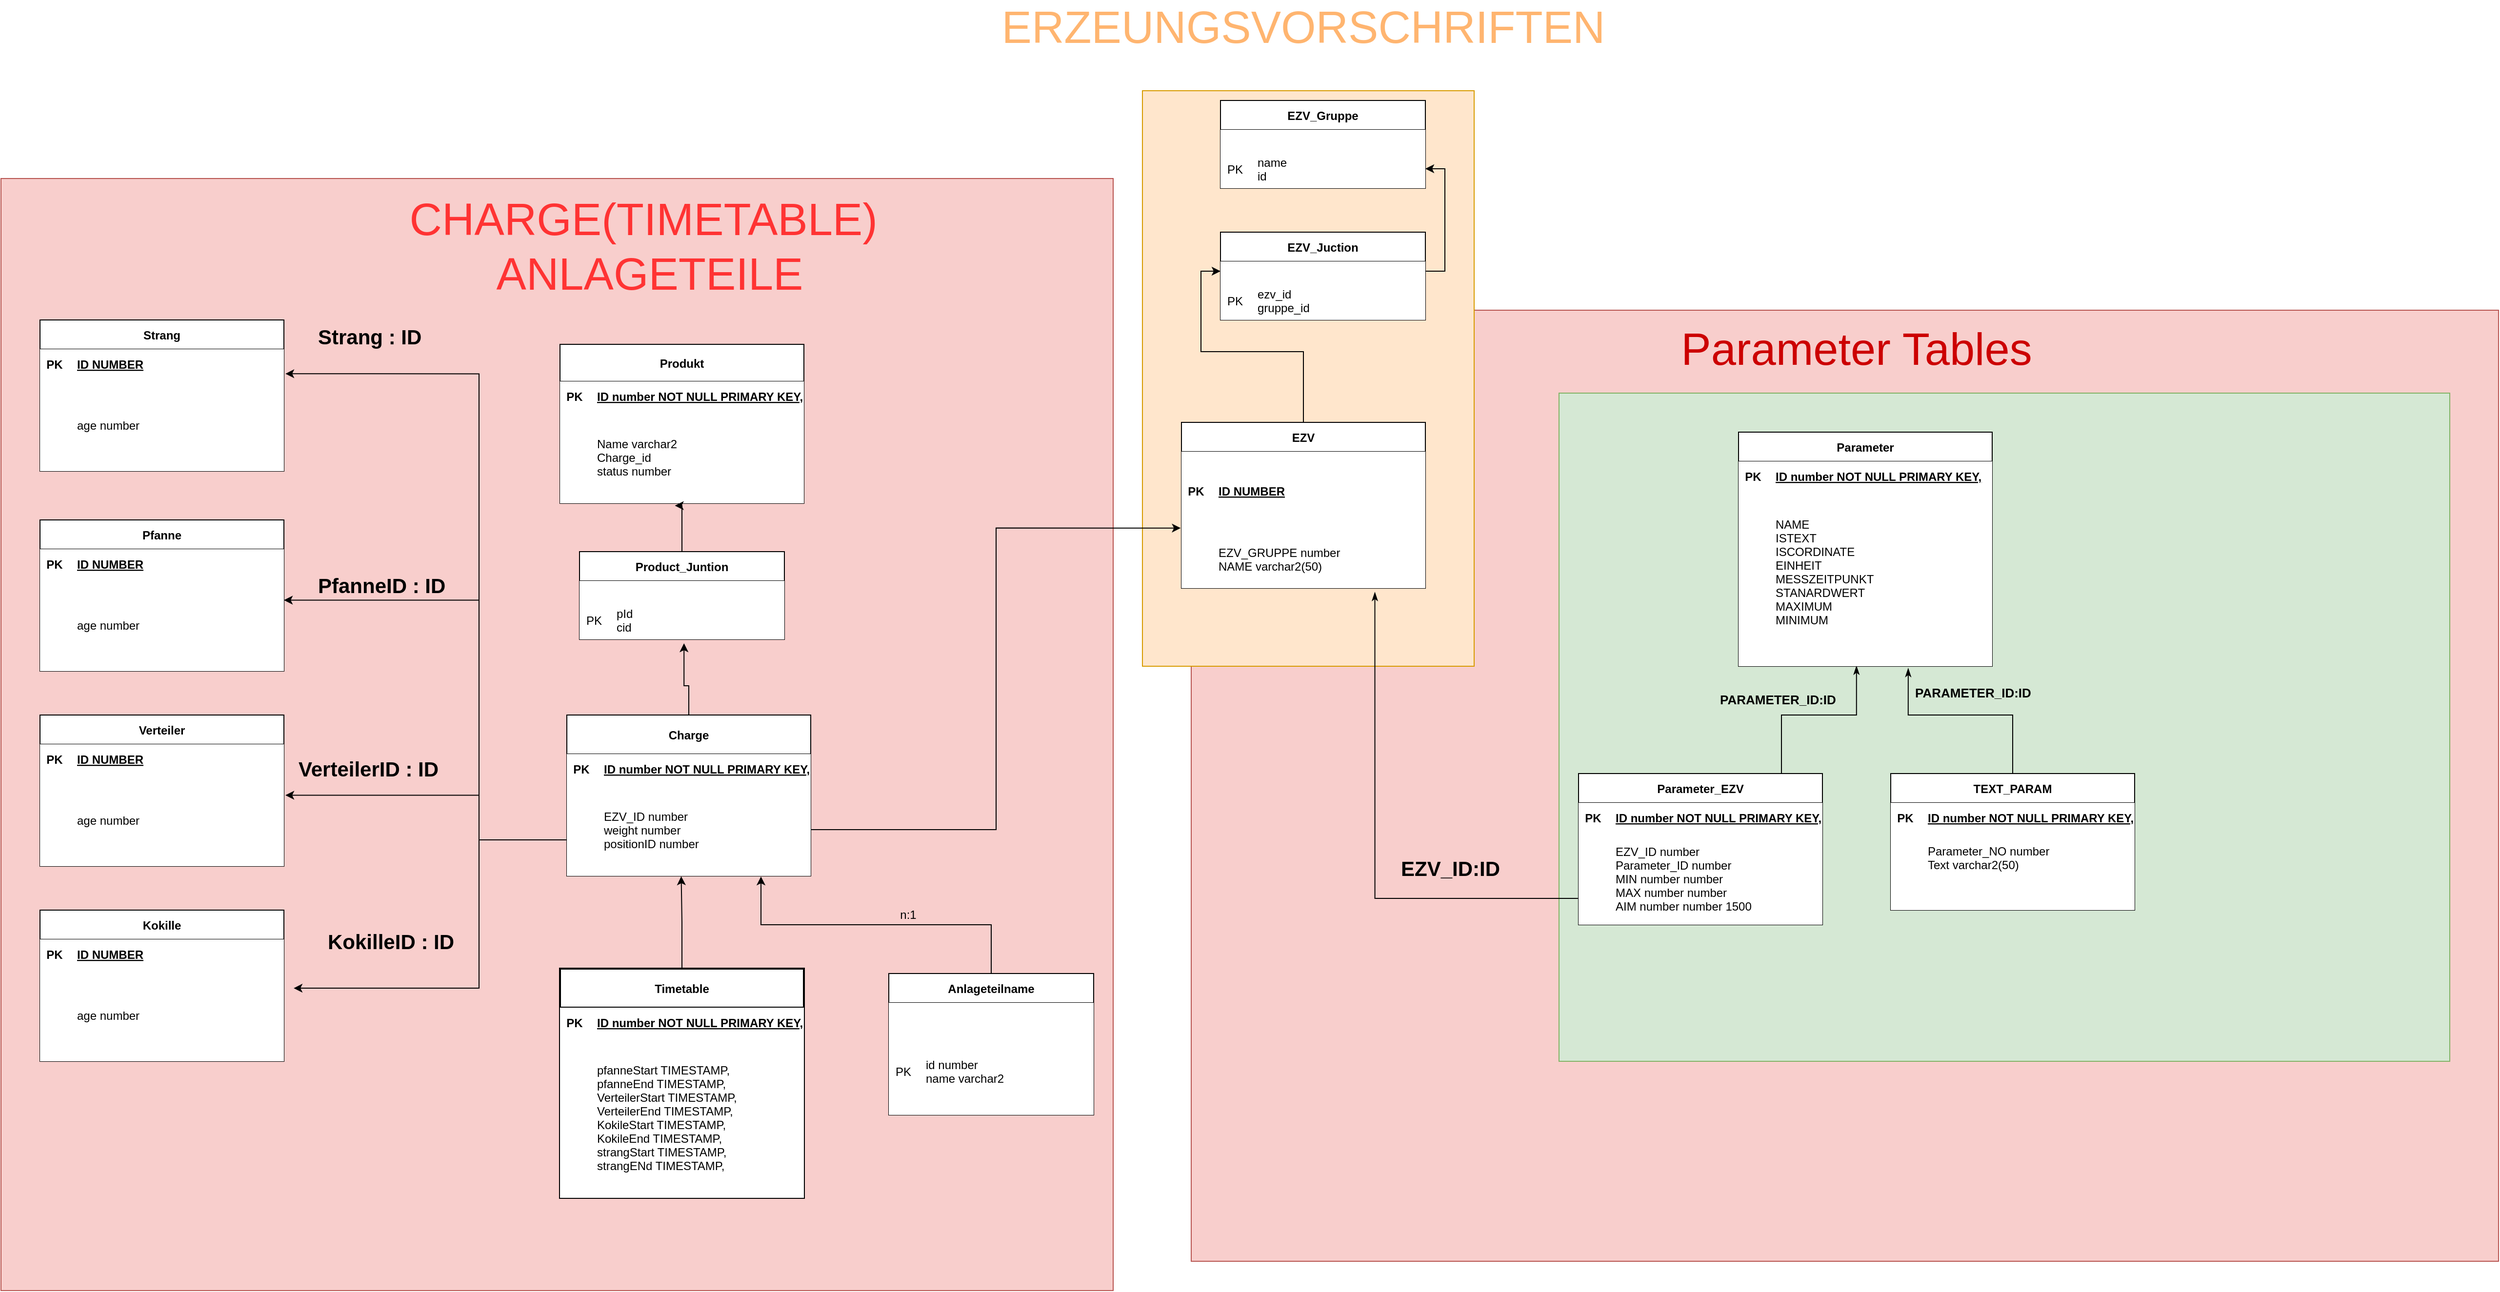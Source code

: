 <mxfile version="13.2.4" type="device"><diagram id="6zJ_AYQ3I7p9YDJe8uGd" name="Page-1"><mxGraphModel dx="4214" dy="2649" grid="1" gridSize="10" guides="1" tooltips="1" connect="1" arrows="1" fold="1" page="1" pageScale="1" pageWidth="827" pageHeight="1169" math="0" shadow="0"><root><mxCell id="0"/><mxCell id="1" parent="0"/><mxCell id="nymQCs6yoshasXCY6Ja--181" value="" style="rounded=0;whiteSpace=wrap;html=1;fillColor=#f8cecc;strokeColor=#b85450;" parent="1" vertex="1"><mxGeometry x="-1400" y="-200" width="1140" height="1140" as="geometry"/></mxCell><mxCell id="Yt_AFCfQSSV00qjEu8N--1" value="" style="rounded=0;whiteSpace=wrap;html=1;fillColor=#f8cecc;strokeColor=#b85450;" parent="1" vertex="1"><mxGeometry x="-180" y="-65" width="1340" height="975" as="geometry"/></mxCell><mxCell id="nymQCs6yoshasXCY6Ja--180" value="" style="rounded=0;whiteSpace=wrap;html=1;fillColor=#ffe6cc;strokeColor=#d79b00;" parent="1" vertex="1"><mxGeometry x="-230" y="-290" width="340" height="590" as="geometry"/></mxCell><mxCell id="nymQCs6yoshasXCY6Ja--179" value="" style="rounded=0;whiteSpace=wrap;html=1;fillColor=#d5e8d4;strokeColor=#82b366;" parent="1" vertex="1"><mxGeometry x="197" y="20" width="913" height="685" as="geometry"/></mxCell><mxCell id="nymQCs6yoshasXCY6Ja--119" value="&lt;b&gt;&lt;font style=&quot;font-size: 21px&quot;&gt;PfanneID : ID&lt;/font&gt;&lt;/b&gt;" style="text;html=1;strokeColor=none;fillColor=none;spacing=5;spacingTop=-20;whiteSpace=wrap;overflow=hidden;rounded=0;" parent="1" vertex="1"><mxGeometry x="-1080" y="215" width="190" height="10" as="geometry"/></mxCell><mxCell id="nymQCs6yoshasXCY6Ja--120" value="&lt;b&gt;&lt;font style=&quot;font-size: 21px&quot;&gt;VerteilerID : ID&lt;/font&gt;&lt;/b&gt;" style="text;html=1;strokeColor=none;fillColor=none;spacing=5;spacingTop=-20;whiteSpace=wrap;overflow=hidden;rounded=0;" parent="1" vertex="1"><mxGeometry x="-1100" y="403" width="190" height="30" as="geometry"/></mxCell><mxCell id="nymQCs6yoshasXCY6Ja--121" value="&lt;b&gt;&lt;font style=&quot;font-size: 21px&quot;&gt;KokilleID : ID&lt;/font&gt;&lt;/b&gt;" style="text;html=1;strokeColor=none;fillColor=none;spacing=5;spacingTop=-20;whiteSpace=wrap;overflow=hidden;rounded=0;" parent="1" vertex="1"><mxGeometry x="-1070" y="580" width="190" height="20" as="geometry"/></mxCell><mxCell id="nymQCs6yoshasXCY6Ja--171" value="&lt;b&gt;&lt;font style=&quot;font-size: 21px&quot;&gt;EZV_ID:ID&lt;/font&gt;&lt;/b&gt;" style="text;html=1;strokeColor=none;fillColor=none;spacing=5;spacingTop=-20;whiteSpace=wrap;overflow=hidden;rounded=0;" parent="1" vertex="1"><mxGeometry x="30" y="505" width="120" height="25" as="geometry"/></mxCell><mxCell id="nymQCs6yoshasXCY6Ja--172" value="&lt;b&gt;&lt;font style=&quot;font-size: 13px&quot;&gt;PARAMETER_ID:ID&lt;/font&gt;&lt;/b&gt;" style="text;html=1;strokeColor=none;fillColor=none;spacing=5;spacingTop=-20;whiteSpace=wrap;overflow=hidden;rounded=0;" parent="1" vertex="1"><mxGeometry x="357" y="336.5" width="190" height="20" as="geometry"/></mxCell><mxCell id="nymQCs6yoshasXCY6Ja--173" value="&lt;b&gt;&lt;font style=&quot;font-size: 13px&quot;&gt;PARAMETER_ID:ID&lt;/font&gt;&lt;/b&gt;" style="text;html=1;strokeColor=none;fillColor=none;spacing=5;spacingTop=-20;whiteSpace=wrap;overflow=hidden;rounded=0;" parent="1" vertex="1"><mxGeometry x="557" y="330" width="190" height="33" as="geometry"/></mxCell><mxCell id="nymQCs6yoshasXCY6Ja--175" style="edgeStyle=orthogonalEdgeStyle;rounded=0;orthogonalLoop=1;jettySize=auto;html=1;exitX=0.75;exitY=0;exitDx=0;exitDy=0;entryX=0.465;entryY=0.998;entryDx=0;entryDy=0;entryPerimeter=0;endArrow=classicThin;endFill=1;" parent="1" source="nymQCs6yoshasXCY6Ja--139" target="nymQCs6yoshasXCY6Ja--151" edge="1"><mxGeometry relative="1" as="geometry"><Array as="points"><mxPoint x="425" y="350"/><mxPoint x="502" y="350"/></Array></mxGeometry></mxCell><mxCell id="nymQCs6yoshasXCY6Ja--174" style="edgeStyle=orthogonalEdgeStyle;rounded=0;orthogonalLoop=1;jettySize=auto;html=1;exitX=0.5;exitY=0;exitDx=0;exitDy=0;entryX=0.669;entryY=1.011;entryDx=0;entryDy=0;entryPerimeter=0;endArrow=classicThin;endFill=1;" parent="1" source="nymQCs6yoshasXCY6Ja--163" target="nymQCs6yoshasXCY6Ja--151" edge="1"><mxGeometry relative="1" as="geometry"><Array as="points"><mxPoint x="662" y="350"/><mxPoint x="555" y="350"/></Array></mxGeometry></mxCell><mxCell id="nymQCs6yoshasXCY6Ja--177" style="edgeStyle=orthogonalEdgeStyle;rounded=0;orthogonalLoop=1;jettySize=auto;html=1;exitX=0;exitY=0.5;exitDx=0;exitDy=0;entryX=0.793;entryY=1.068;entryDx=0;entryDy=0;entryPerimeter=0;endArrow=classicThin;endFill=1;" parent="1" source="nymQCs6yoshasXCY6Ja--143" target="nymQCs6yoshasXCY6Ja--90" edge="1"><mxGeometry relative="1" as="geometry"><Array as="points"><mxPoint x="8" y="538"/></Array></mxGeometry></mxCell><mxCell id="XoknzI6NKt8WNliZ5Dq5-17" style="edgeStyle=orthogonalEdgeStyle;rounded=0;orthogonalLoop=1;jettySize=auto;html=1;exitX=0.5;exitY=0;exitDx=0;exitDy=0;entryX=0;entryY=0.5;entryDx=0;entryDy=0;" parent="1" source="nymQCs6yoshasXCY6Ja--86" target="XoknzI6NKt8WNliZ5Dq5-2" edge="1"><mxGeometry relative="1" as="geometry"/></mxCell><mxCell id="nymQCs6yoshasXCY6Ja--86" value="EZV" style="shape=table;startSize=30;container=1;collapsible=1;childLayout=tableLayout;fixedRows=1;rowLines=0;fontStyle=1;align=center;resizeLast=1;" parent="1" vertex="1"><mxGeometry x="-190" y="50" width="250" height="170" as="geometry"><mxRectangle x="120" y="110" width="130" height="30" as="alternateBounds"/></mxGeometry></mxCell><mxCell id="nymQCs6yoshasXCY6Ja--87" value="" style="shape=partialRectangle;collapsible=0;dropTarget=0;pointerEvents=0;fillColor=none;points=[[0,0.5],[1,0.5]];portConstraint=eastwest;top=0;left=0;right=0;bottom=1;" parent="nymQCs6yoshasXCY6Ja--86" vertex="1"><mxGeometry y="30" width="250" height="80" as="geometry"/></mxCell><mxCell id="nymQCs6yoshasXCY6Ja--88" value="PK" style="shape=partialRectangle;overflow=hidden;connectable=0;top=0;left=0;bottom=0;right=0;fontStyle=1;" parent="nymQCs6yoshasXCY6Ja--87" vertex="1"><mxGeometry width="30" height="80" as="geometry"/></mxCell><mxCell id="nymQCs6yoshasXCY6Ja--89" value="ID NUMBER" style="shape=partialRectangle;overflow=hidden;connectable=0;top=0;left=0;bottom=0;right=0;align=left;spacingLeft=6;fontStyle=5;" parent="nymQCs6yoshasXCY6Ja--87" vertex="1"><mxGeometry x="30" width="220" height="80" as="geometry"/></mxCell><mxCell id="nymQCs6yoshasXCY6Ja--90" value="" style="shape=partialRectangle;collapsible=0;dropTarget=0;pointerEvents=0;fillColor=none;points=[[0,0.5],[1,0.5]];portConstraint=eastwest;top=0;left=0;right=0;bottom=0;" parent="nymQCs6yoshasXCY6Ja--86" vertex="1"><mxGeometry y="110" width="250" height="60" as="geometry"/></mxCell><mxCell id="nymQCs6yoshasXCY6Ja--91" value="" style="shape=partialRectangle;overflow=hidden;connectable=0;top=0;left=0;bottom=0;right=0;" parent="nymQCs6yoshasXCY6Ja--90" vertex="1"><mxGeometry width="30" height="60" as="geometry"/></mxCell><mxCell id="nymQCs6yoshasXCY6Ja--92" value="EZV_GRUPPE number&#10;NAME varchar2(50)" style="shape=partialRectangle;overflow=hidden;connectable=0;top=0;left=0;bottom=0;right=0;align=left;spacingLeft=6;" parent="nymQCs6yoshasXCY6Ja--90" vertex="1"><mxGeometry x="30" width="220" height="60" as="geometry"/></mxCell><mxCell id="nymQCs6yoshasXCY6Ja--182" value="&lt;font style=&quot;font-size: 46px&quot;&gt;&lt;font color=&quot;#ff3333&quot; style=&quot;font-size: 46px&quot;&gt;CHARGE(TIMETABLE)&amp;nbsp;&lt;br&gt;ANLAGETEILE&lt;/font&gt;&lt;br&gt;&lt;/font&gt;" style="text;html=1;strokeColor=none;fillColor=none;align=center;verticalAlign=middle;whiteSpace=wrap;rounded=0;" parent="1" vertex="1"><mxGeometry x="-940" y="-140" width="410" height="20" as="geometry"/></mxCell><mxCell id="nymQCs6yoshasXCY6Ja--184" value="&lt;font style=&quot;font-size: 46px&quot;&gt;&lt;font color=&quot;#ffb570&quot;&gt;ERZEUNGSVORSCHRIFTEN&lt;/font&gt;&lt;br&gt;&lt;/font&gt;" style="text;html=1;strokeColor=none;fillColor=none;align=center;verticalAlign=middle;whiteSpace=wrap;rounded=0;" parent="1" vertex="1"><mxGeometry x="-270" y="-360" width="410" height="10" as="geometry"/></mxCell><mxCell id="nymQCs6yoshasXCY6Ja--190" value="&lt;font style=&quot;font-size: 46px&quot;&gt;&lt;font&gt;Parameter Tables&lt;/font&gt;&lt;br&gt;&lt;/font&gt;" style="text;html=1;strokeColor=none;fillColor=none;align=center;verticalAlign=middle;whiteSpace=wrap;rounded=0;fontColor=#CC0000;" parent="1" vertex="1"><mxGeometry x="297" y="-30" width="410" height="10" as="geometry"/></mxCell><mxCell id="nymQCs6yoshasXCY6Ja--251" value="&lt;b&gt;&lt;font style=&quot;font-size: 21px&quot;&gt;Strang : ID&lt;/font&gt;&lt;/b&gt;" style="text;html=1;strokeColor=none;fillColor=none;spacing=5;spacingTop=-20;whiteSpace=wrap;overflow=hidden;rounded=0;" parent="1" vertex="1"><mxGeometry x="-1080" y="-40" width="190" height="20" as="geometry"/></mxCell><mxCell id="Gzt3GfH78frZaqFLkOcU-1" style="edgeStyle=orthogonalEdgeStyle;rounded=0;orthogonalLoop=1;jettySize=auto;html=1;exitX=0;exitY=0.5;exitDx=0;exitDy=0;entryX=1.04;entryY=0.211;entryDx=0;entryDy=0;entryPerimeter=0;" parent="1" source="nymQCs6yoshasXCY6Ja--55" target="nymQCs6yoshasXCY6Ja--97" edge="1"><mxGeometry relative="1" as="geometry"><Array as="points"><mxPoint x="-910" y="478"/><mxPoint x="-910" y="630"/></Array></mxGeometry></mxCell><mxCell id="Gzt3GfH78frZaqFLkOcU-2" style="edgeStyle=orthogonalEdgeStyle;rounded=0;orthogonalLoop=1;jettySize=auto;html=1;exitX=0;exitY=0.5;exitDx=0;exitDy=0;entryX=1.006;entryY=0.234;entryDx=0;entryDy=0;entryPerimeter=0;" parent="1" source="nymQCs6yoshasXCY6Ja--55" target="nymQCs6yoshasXCY6Ja--104" edge="1"><mxGeometry relative="1" as="geometry"><Array as="points"><mxPoint x="-910" y="478"/><mxPoint x="-910" y="432"/></Array></mxGeometry></mxCell><mxCell id="Gzt3GfH78frZaqFLkOcU-3" style="edgeStyle=orthogonalEdgeStyle;rounded=0;orthogonalLoop=1;jettySize=auto;html=1;exitX=0;exitY=0.5;exitDx=0;exitDy=0;entryX=1;entryY=0.234;entryDx=0;entryDy=0;entryPerimeter=0;" parent="1" source="nymQCs6yoshasXCY6Ja--55" target="nymQCs6yoshasXCY6Ja--111" edge="1"><mxGeometry relative="1" as="geometry"><Array as="points"><mxPoint x="-910" y="478"/><mxPoint x="-910" y="232"/></Array></mxGeometry></mxCell><mxCell id="Gzt3GfH78frZaqFLkOcU-4" style="edgeStyle=orthogonalEdgeStyle;rounded=0;orthogonalLoop=1;jettySize=auto;html=1;exitX=0;exitY=0.5;exitDx=0;exitDy=0;entryX=1.006;entryY=-0.051;entryDx=0;entryDy=0;entryPerimeter=0;" parent="1" source="nymQCs6yoshasXCY6Ja--55" target="nymQCs6yoshasXCY6Ja--205" edge="1"><mxGeometry relative="1" as="geometry"><Array as="points"><mxPoint x="-910" y="478"/><mxPoint x="-910"/></Array></mxGeometry></mxCell><mxCell id="nymQCs6yoshasXCY6Ja--201" value="Strang" style="shape=table;startSize=30;container=1;collapsible=1;childLayout=tableLayout;fixedRows=1;rowLines=0;fontStyle=1;align=center;resizeLast=1;" parent="1" vertex="1"><mxGeometry x="-1360" y="-55" width="250" height="155" as="geometry"><mxRectangle x="120" y="110" width="130" height="30" as="alternateBounds"/></mxGeometry></mxCell><mxCell id="nymQCs6yoshasXCY6Ja--202" value="" style="shape=partialRectangle;collapsible=0;dropTarget=0;pointerEvents=0;fillColor=none;points=[[0,0.5],[1,0.5]];portConstraint=eastwest;top=0;left=0;right=0;bottom=1;" parent="nymQCs6yoshasXCY6Ja--201" vertex="1"><mxGeometry y="30" width="250" height="30" as="geometry"/></mxCell><mxCell id="nymQCs6yoshasXCY6Ja--203" value="PK" style="shape=partialRectangle;overflow=hidden;connectable=0;top=0;left=0;bottom=0;right=0;fontStyle=1;" parent="nymQCs6yoshasXCY6Ja--202" vertex="1"><mxGeometry width="30" height="30" as="geometry"/></mxCell><mxCell id="nymQCs6yoshasXCY6Ja--204" value="ID NUMBER" style="shape=partialRectangle;overflow=hidden;connectable=0;top=0;left=0;bottom=0;right=0;align=left;spacingLeft=6;fontStyle=5;" parent="nymQCs6yoshasXCY6Ja--202" vertex="1"><mxGeometry x="30" width="220" height="30" as="geometry"/></mxCell><mxCell id="nymQCs6yoshasXCY6Ja--205" value="" style="shape=partialRectangle;collapsible=0;dropTarget=0;pointerEvents=0;fillColor=none;points=[[0,0.5],[1,0.5]];portConstraint=eastwest;top=0;left=0;right=0;bottom=0;" parent="nymQCs6yoshasXCY6Ja--201" vertex="1"><mxGeometry y="60" width="250" height="95" as="geometry"/></mxCell><mxCell id="nymQCs6yoshasXCY6Ja--206" value="" style="shape=partialRectangle;overflow=hidden;connectable=0;top=0;left=0;bottom=0;right=0;" parent="nymQCs6yoshasXCY6Ja--205" vertex="1"><mxGeometry width="30" height="95" as="geometry"/></mxCell><mxCell id="nymQCs6yoshasXCY6Ja--207" value="age number" style="shape=partialRectangle;overflow=hidden;connectable=0;top=0;left=0;bottom=0;right=0;align=left;spacingLeft=6;" parent="nymQCs6yoshasXCY6Ja--205" vertex="1"><mxGeometry x="30" width="220" height="95" as="geometry"/></mxCell><mxCell id="nymQCs6yoshasXCY6Ja--107" value="Pfanne" style="shape=table;startSize=30;container=1;collapsible=1;childLayout=tableLayout;fixedRows=1;rowLines=0;fontStyle=1;align=center;resizeLast=1;" parent="1" vertex="1"><mxGeometry x="-1360" y="150" width="250" height="155" as="geometry"><mxRectangle x="120" y="110" width="130" height="30" as="alternateBounds"/></mxGeometry></mxCell><mxCell id="nymQCs6yoshasXCY6Ja--108" value="" style="shape=partialRectangle;collapsible=0;dropTarget=0;pointerEvents=0;fillColor=none;points=[[0,0.5],[1,0.5]];portConstraint=eastwest;top=0;left=0;right=0;bottom=1;" parent="nymQCs6yoshasXCY6Ja--107" vertex="1"><mxGeometry y="30" width="250" height="30" as="geometry"/></mxCell><mxCell id="nymQCs6yoshasXCY6Ja--109" value="PK" style="shape=partialRectangle;overflow=hidden;connectable=0;top=0;left=0;bottom=0;right=0;fontStyle=1;" parent="nymQCs6yoshasXCY6Ja--108" vertex="1"><mxGeometry width="30" height="30" as="geometry"/></mxCell><mxCell id="nymQCs6yoshasXCY6Ja--110" value="ID NUMBER" style="shape=partialRectangle;overflow=hidden;connectable=0;top=0;left=0;bottom=0;right=0;align=left;spacingLeft=6;fontStyle=5;" parent="nymQCs6yoshasXCY6Ja--108" vertex="1"><mxGeometry x="30" width="220" height="30" as="geometry"/></mxCell><mxCell id="nymQCs6yoshasXCY6Ja--111" value="" style="shape=partialRectangle;collapsible=0;dropTarget=0;pointerEvents=0;fillColor=none;points=[[0,0.5],[1,0.5]];portConstraint=eastwest;top=0;left=0;right=0;bottom=0;" parent="nymQCs6yoshasXCY6Ja--107" vertex="1"><mxGeometry y="60" width="250" height="95" as="geometry"/></mxCell><mxCell id="nymQCs6yoshasXCY6Ja--112" value="" style="shape=partialRectangle;overflow=hidden;connectable=0;top=0;left=0;bottom=0;right=0;" parent="nymQCs6yoshasXCY6Ja--111" vertex="1"><mxGeometry width="30" height="95" as="geometry"/></mxCell><mxCell id="nymQCs6yoshasXCY6Ja--113" value="age number" style="shape=partialRectangle;overflow=hidden;connectable=0;top=0;left=0;bottom=0;right=0;align=left;spacingLeft=6;" parent="nymQCs6yoshasXCY6Ja--111" vertex="1"><mxGeometry x="30" width="220" height="95" as="geometry"/></mxCell><mxCell id="nymQCs6yoshasXCY6Ja--100" value="Verteiler" style="shape=table;startSize=30;container=1;collapsible=1;childLayout=tableLayout;fixedRows=1;rowLines=0;fontStyle=1;align=center;resizeLast=1;" parent="1" vertex="1"><mxGeometry x="-1360" y="350" width="250" height="155" as="geometry"><mxRectangle x="120" y="110" width="130" height="30" as="alternateBounds"/></mxGeometry></mxCell><mxCell id="nymQCs6yoshasXCY6Ja--101" value="" style="shape=partialRectangle;collapsible=0;dropTarget=0;pointerEvents=0;fillColor=none;points=[[0,0.5],[1,0.5]];portConstraint=eastwest;top=0;left=0;right=0;bottom=1;" parent="nymQCs6yoshasXCY6Ja--100" vertex="1"><mxGeometry y="30" width="250" height="30" as="geometry"/></mxCell><mxCell id="nymQCs6yoshasXCY6Ja--102" value="PK" style="shape=partialRectangle;overflow=hidden;connectable=0;top=0;left=0;bottom=0;right=0;fontStyle=1;" parent="nymQCs6yoshasXCY6Ja--101" vertex="1"><mxGeometry width="30" height="30" as="geometry"/></mxCell><mxCell id="nymQCs6yoshasXCY6Ja--103" value="ID NUMBER" style="shape=partialRectangle;overflow=hidden;connectable=0;top=0;left=0;bottom=0;right=0;align=left;spacingLeft=6;fontStyle=5;" parent="nymQCs6yoshasXCY6Ja--101" vertex="1"><mxGeometry x="30" width="220" height="30" as="geometry"/></mxCell><mxCell id="nymQCs6yoshasXCY6Ja--104" value="" style="shape=partialRectangle;collapsible=0;dropTarget=0;pointerEvents=0;fillColor=none;points=[[0,0.5],[1,0.5]];portConstraint=eastwest;top=0;left=0;right=0;bottom=0;" parent="nymQCs6yoshasXCY6Ja--100" vertex="1"><mxGeometry y="60" width="250" height="95" as="geometry"/></mxCell><mxCell id="nymQCs6yoshasXCY6Ja--105" value="" style="shape=partialRectangle;overflow=hidden;connectable=0;top=0;left=0;bottom=0;right=0;" parent="nymQCs6yoshasXCY6Ja--104" vertex="1"><mxGeometry width="30" height="95" as="geometry"/></mxCell><mxCell id="nymQCs6yoshasXCY6Ja--106" value="age number" style="shape=partialRectangle;overflow=hidden;connectable=0;top=0;left=0;bottom=0;right=0;align=left;spacingLeft=6;" parent="nymQCs6yoshasXCY6Ja--104" vertex="1"><mxGeometry x="30" width="220" height="95" as="geometry"/></mxCell><mxCell id="nymQCs6yoshasXCY6Ja--93" value="Kokille" style="shape=table;startSize=30;container=1;collapsible=1;childLayout=tableLayout;fixedRows=1;rowLines=0;fontStyle=1;align=center;resizeLast=1;" parent="1" vertex="1"><mxGeometry x="-1360" y="550" width="250" height="155" as="geometry"><mxRectangle x="120" y="110" width="130" height="30" as="alternateBounds"/></mxGeometry></mxCell><mxCell id="nymQCs6yoshasXCY6Ja--94" value="" style="shape=partialRectangle;collapsible=0;dropTarget=0;pointerEvents=0;fillColor=none;points=[[0,0.5],[1,0.5]];portConstraint=eastwest;top=0;left=0;right=0;bottom=1;" parent="nymQCs6yoshasXCY6Ja--93" vertex="1"><mxGeometry y="30" width="250" height="30" as="geometry"/></mxCell><mxCell id="nymQCs6yoshasXCY6Ja--95" value="PK" style="shape=partialRectangle;overflow=hidden;connectable=0;top=0;left=0;bottom=0;right=0;fontStyle=1;" parent="nymQCs6yoshasXCY6Ja--94" vertex="1"><mxGeometry width="30" height="30" as="geometry"/></mxCell><mxCell id="nymQCs6yoshasXCY6Ja--96" value="ID NUMBER" style="shape=partialRectangle;overflow=hidden;connectable=0;top=0;left=0;bottom=0;right=0;align=left;spacingLeft=6;fontStyle=5;" parent="nymQCs6yoshasXCY6Ja--94" vertex="1"><mxGeometry x="30" width="220" height="30" as="geometry"/></mxCell><mxCell id="nymQCs6yoshasXCY6Ja--97" value="" style="shape=partialRectangle;collapsible=0;dropTarget=0;pointerEvents=0;fillColor=none;points=[[0,0.5],[1,0.5]];portConstraint=eastwest;top=0;left=0;right=0;bottom=0;" parent="nymQCs6yoshasXCY6Ja--93" vertex="1"><mxGeometry y="60" width="250" height="95" as="geometry"/></mxCell><mxCell id="nymQCs6yoshasXCY6Ja--98" value="" style="shape=partialRectangle;overflow=hidden;connectable=0;top=0;left=0;bottom=0;right=0;" parent="nymQCs6yoshasXCY6Ja--97" vertex="1"><mxGeometry width="30" height="95" as="geometry"/></mxCell><mxCell id="nymQCs6yoshasXCY6Ja--99" value="age number" style="shape=partialRectangle;overflow=hidden;connectable=0;top=0;left=0;bottom=0;right=0;align=left;spacingLeft=6;" parent="nymQCs6yoshasXCY6Ja--97" vertex="1"><mxGeometry x="30" width="220" height="95" as="geometry"/></mxCell><mxCell id="Yt_AFCfQSSV00qjEu8N--33" style="edgeStyle=orthogonalEdgeStyle;rounded=0;orthogonalLoop=1;jettySize=auto;html=1;exitX=0.5;exitY=0;exitDx=0;exitDy=0;entryX=0.51;entryY=1.1;entryDx=0;entryDy=0;entryPerimeter=0;" parent="1" source="nymQCs6yoshasXCY6Ja--51" target="Yt_AFCfQSSV00qjEu8N--29" edge="1"><mxGeometry relative="1" as="geometry"><Array as="points"><mxPoint x="-695" y="320"/><mxPoint x="-700" y="320"/></Array></mxGeometry></mxCell><mxCell id="nymQCs6yoshasXCY6Ja--51" value="Charge" style="shape=table;startSize=40;container=1;collapsible=1;childLayout=tableLayout;fixedRows=1;rowLines=0;fontStyle=1;align=center;resizeLast=1;" parent="1" vertex="1"><mxGeometry x="-820" y="350" width="250" height="165" as="geometry"><mxRectangle x="120" y="110" width="130" height="30" as="alternateBounds"/></mxGeometry></mxCell><mxCell id="nymQCs6yoshasXCY6Ja--52" value="" style="shape=partialRectangle;collapsible=0;dropTarget=0;pointerEvents=0;fillColor=none;points=[[0,0.5],[1,0.5]];portConstraint=eastwest;top=0;left=0;right=0;bottom=1;" parent="nymQCs6yoshasXCY6Ja--51" vertex="1"><mxGeometry y="40" width="250" height="30" as="geometry"/></mxCell><mxCell id="nymQCs6yoshasXCY6Ja--53" value="PK" style="shape=partialRectangle;overflow=hidden;connectable=0;top=0;left=0;bottom=0;right=0;fontStyle=1;" parent="nymQCs6yoshasXCY6Ja--52" vertex="1"><mxGeometry width="30" height="30" as="geometry"/></mxCell><mxCell id="nymQCs6yoshasXCY6Ja--54" value="ID number NOT NULL PRIMARY KEY," style="shape=partialRectangle;overflow=hidden;connectable=0;top=0;left=0;bottom=0;right=0;align=left;spacingLeft=6;fontStyle=5;" parent="nymQCs6yoshasXCY6Ja--52" vertex="1"><mxGeometry x="30" width="220" height="30" as="geometry"/></mxCell><mxCell id="nymQCs6yoshasXCY6Ja--55" value="" style="shape=partialRectangle;collapsible=0;dropTarget=0;pointerEvents=0;fillColor=none;points=[[0,0.5],[1,0.5]];portConstraint=eastwest;top=0;left=0;right=0;bottom=0;" parent="nymQCs6yoshasXCY6Ja--51" vertex="1"><mxGeometry y="70" width="250" height="95" as="geometry"/></mxCell><mxCell id="nymQCs6yoshasXCY6Ja--56" value="" style="shape=partialRectangle;overflow=hidden;connectable=0;top=0;left=0;bottom=0;right=0;" parent="nymQCs6yoshasXCY6Ja--55" vertex="1"><mxGeometry width="30" height="95" as="geometry"/></mxCell><mxCell id="nymQCs6yoshasXCY6Ja--57" value="EZV_ID number&#10;weight number&#10;positionID number" style="shape=partialRectangle;overflow=hidden;connectable=0;top=0;left=0;bottom=0;right=0;align=left;spacingLeft=6;" parent="nymQCs6yoshasXCY6Ja--55" vertex="1"><mxGeometry x="30" width="220" height="95" as="geometry"/></mxCell><mxCell id="nymQCs6yoshasXCY6Ja--163" value="TEXT_PARAM" style="shape=table;startSize=30;container=1;collapsible=1;childLayout=tableLayout;fixedRows=1;rowLines=0;fontStyle=1;align=center;resizeLast=1;" parent="1" vertex="1"><mxGeometry x="537" y="410" width="250" height="140" as="geometry"><mxRectangle x="120" y="110" width="130" height="30" as="alternateBounds"/></mxGeometry></mxCell><mxCell id="nymQCs6yoshasXCY6Ja--164" value="" style="shape=partialRectangle;collapsible=0;dropTarget=0;pointerEvents=0;fillColor=none;points=[[0,0.5],[1,0.5]];portConstraint=eastwest;top=0;left=0;right=0;bottom=1;" parent="nymQCs6yoshasXCY6Ja--163" vertex="1"><mxGeometry y="30" width="250" height="30" as="geometry"/></mxCell><mxCell id="nymQCs6yoshasXCY6Ja--165" value="PK" style="shape=partialRectangle;overflow=hidden;connectable=0;top=0;left=0;bottom=0;right=0;fontStyle=1;" parent="nymQCs6yoshasXCY6Ja--164" vertex="1"><mxGeometry width="30" height="30" as="geometry"/></mxCell><mxCell id="nymQCs6yoshasXCY6Ja--166" value="ID number NOT NULL PRIMARY KEY," style="shape=partialRectangle;overflow=hidden;connectable=0;top=0;left=0;bottom=0;right=0;align=left;spacingLeft=6;fontStyle=5;" parent="nymQCs6yoshasXCY6Ja--164" vertex="1"><mxGeometry x="30" width="220" height="30" as="geometry"/></mxCell><mxCell id="nymQCs6yoshasXCY6Ja--167" value="" style="shape=partialRectangle;collapsible=0;dropTarget=0;pointerEvents=0;fillColor=none;points=[[0,0.5],[1,0.5]];portConstraint=eastwest;top=0;left=0;right=0;bottom=0;" parent="nymQCs6yoshasXCY6Ja--163" vertex="1"><mxGeometry y="60" width="250" height="80" as="geometry"/></mxCell><mxCell id="nymQCs6yoshasXCY6Ja--168" value="" style="shape=partialRectangle;overflow=hidden;connectable=0;top=0;left=0;bottom=0;right=0;" parent="nymQCs6yoshasXCY6Ja--167" vertex="1"><mxGeometry width="30" height="80" as="geometry"/></mxCell><mxCell id="nymQCs6yoshasXCY6Ja--169" value="Parameter_NO number&#10;Text varchar2(50)&#10;&#10;" style="shape=partialRectangle;overflow=hidden;connectable=0;top=0;left=0;bottom=0;right=0;align=left;spacingLeft=6;" parent="nymQCs6yoshasXCY6Ja--167" vertex="1"><mxGeometry x="30" width="220" height="80" as="geometry"/></mxCell><mxCell id="nymQCs6yoshasXCY6Ja--139" value="Parameter_EZV" style="shape=table;startSize=30;container=1;collapsible=1;childLayout=tableLayout;fixedRows=1;rowLines=0;fontStyle=1;align=center;resizeLast=1;" parent="1" vertex="1"><mxGeometry x="217" y="410" width="250" height="155" as="geometry"><mxRectangle x="120" y="110" width="130" height="30" as="alternateBounds"/></mxGeometry></mxCell><mxCell id="nymQCs6yoshasXCY6Ja--140" value="" style="shape=partialRectangle;collapsible=0;dropTarget=0;pointerEvents=0;fillColor=none;points=[[0,0.5],[1,0.5]];portConstraint=eastwest;top=0;left=0;right=0;bottom=1;" parent="nymQCs6yoshasXCY6Ja--139" vertex="1"><mxGeometry y="30" width="250" height="30" as="geometry"/></mxCell><mxCell id="nymQCs6yoshasXCY6Ja--141" value="PK" style="shape=partialRectangle;overflow=hidden;connectable=0;top=0;left=0;bottom=0;right=0;fontStyle=1;" parent="nymQCs6yoshasXCY6Ja--140" vertex="1"><mxGeometry width="30" height="30" as="geometry"/></mxCell><mxCell id="nymQCs6yoshasXCY6Ja--142" value="ID number NOT NULL PRIMARY KEY," style="shape=partialRectangle;overflow=hidden;connectable=0;top=0;left=0;bottom=0;right=0;align=left;spacingLeft=6;fontStyle=5;" parent="nymQCs6yoshasXCY6Ja--140" vertex="1"><mxGeometry x="30" width="220" height="30" as="geometry"/></mxCell><mxCell id="nymQCs6yoshasXCY6Ja--143" value="" style="shape=partialRectangle;collapsible=0;dropTarget=0;pointerEvents=0;fillColor=none;points=[[0,0.5],[1,0.5]];portConstraint=eastwest;top=0;left=0;right=0;bottom=0;" parent="nymQCs6yoshasXCY6Ja--139" vertex="1"><mxGeometry y="60" width="250" height="95" as="geometry"/></mxCell><mxCell id="nymQCs6yoshasXCY6Ja--144" value="" style="shape=partialRectangle;overflow=hidden;connectable=0;top=0;left=0;bottom=0;right=0;" parent="nymQCs6yoshasXCY6Ja--143" vertex="1"><mxGeometry width="30" height="95" as="geometry"/></mxCell><mxCell id="nymQCs6yoshasXCY6Ja--145" value="EZV_ID number&#10;Parameter_ID number&#10;MIN number number&#10;MAX number number&#10;AIM number number 1500" style="shape=partialRectangle;overflow=hidden;connectable=0;top=0;left=0;bottom=0;right=0;align=left;spacingLeft=6;" parent="nymQCs6yoshasXCY6Ja--143" vertex="1"><mxGeometry x="30" width="220" height="95" as="geometry"/></mxCell><mxCell id="nymQCs6yoshasXCY6Ja--147" value="Parameter" style="shape=table;startSize=30;container=1;collapsible=1;childLayout=tableLayout;fixedRows=1;rowLines=0;fontStyle=1;align=center;resizeLast=1;" parent="1" vertex="1"><mxGeometry x="381" y="60" width="260" height="240" as="geometry"/></mxCell><mxCell id="nymQCs6yoshasXCY6Ja--148" value="" style="shape=partialRectangle;collapsible=0;dropTarget=0;pointerEvents=0;fillColor=none;points=[[0,0.5],[1,0.5]];portConstraint=eastwest;top=0;left=0;right=0;bottom=1;" parent="nymQCs6yoshasXCY6Ja--147" vertex="1"><mxGeometry y="30" width="260" height="30" as="geometry"/></mxCell><mxCell id="nymQCs6yoshasXCY6Ja--149" value="PK" style="shape=partialRectangle;overflow=hidden;connectable=0;top=0;left=0;bottom=0;right=0;fontStyle=1;" parent="nymQCs6yoshasXCY6Ja--148" vertex="1"><mxGeometry width="30" height="30" as="geometry"/></mxCell><mxCell id="nymQCs6yoshasXCY6Ja--150" value="ID number NOT NULL PRIMARY KEY, " style="shape=partialRectangle;overflow=hidden;connectable=0;top=0;left=0;bottom=0;right=0;align=left;spacingLeft=6;fontStyle=5;" parent="nymQCs6yoshasXCY6Ja--148" vertex="1"><mxGeometry x="30" width="230" height="30" as="geometry"/></mxCell><mxCell id="nymQCs6yoshasXCY6Ja--151" value="" style="shape=partialRectangle;collapsible=0;dropTarget=0;pointerEvents=0;fillColor=none;points=[[0,0.5],[1,0.5]];portConstraint=eastwest;top=0;left=0;right=0;bottom=0;" parent="nymQCs6yoshasXCY6Ja--147" vertex="1"><mxGeometry y="60" width="260" height="180" as="geometry"/></mxCell><mxCell id="nymQCs6yoshasXCY6Ja--152" value="" style="shape=partialRectangle;overflow=hidden;connectable=0;top=0;left=0;bottom=0;right=0;" parent="nymQCs6yoshasXCY6Ja--151" vertex="1"><mxGeometry width="30" height="180" as="geometry"/></mxCell><mxCell id="nymQCs6yoshasXCY6Ja--153" value="NAME&#10;ISTEXT&#10;ISCORDINATE &#10;EINHEIT&#10;MESSZEITPUNKT&#10;STANARDWERT&#10;MAXIMUM&#10;MINIMUM&#10;" style="shape=partialRectangle;overflow=hidden;connectable=0;top=0;left=0;bottom=0;right=0;align=left;spacingLeft=6;" parent="nymQCs6yoshasXCY6Ja--151" vertex="1"><mxGeometry x="30" width="230" height="180" as="geometry"/></mxCell><mxCell id="Yt_AFCfQSSV00qjEu8N--6" style="edgeStyle=orthogonalEdgeStyle;rounded=0;orthogonalLoop=1;jettySize=auto;html=1;exitX=1;exitY=0.5;exitDx=0;exitDy=0;entryX=-0.003;entryY=-0.028;entryDx=0;entryDy=0;entryPerimeter=0;" parent="1" source="nymQCs6yoshasXCY6Ja--55" target="nymQCs6yoshasXCY6Ja--90" edge="1"><mxGeometry relative="1" as="geometry"/></mxCell><mxCell id="Yt_AFCfQSSV00qjEu8N--7" value="Produkt" style="shape=table;startSize=38;container=1;collapsible=1;childLayout=tableLayout;fixedRows=1;rowLines=0;fontStyle=1;align=center;resizeLast=1;" parent="1" vertex="1"><mxGeometry x="-827" y="-30" width="250" height="163" as="geometry"><mxRectangle x="120" y="110" width="130" height="30" as="alternateBounds"/></mxGeometry></mxCell><mxCell id="Yt_AFCfQSSV00qjEu8N--8" value="" style="shape=partialRectangle;collapsible=0;dropTarget=0;pointerEvents=0;fillColor=none;points=[[0,0.5],[1,0.5]];portConstraint=eastwest;top=0;left=0;right=0;bottom=1;" parent="Yt_AFCfQSSV00qjEu8N--7" vertex="1"><mxGeometry y="38" width="250" height="30" as="geometry"/></mxCell><mxCell id="Yt_AFCfQSSV00qjEu8N--9" value="PK" style="shape=partialRectangle;overflow=hidden;connectable=0;top=0;left=0;bottom=0;right=0;fontStyle=1;" parent="Yt_AFCfQSSV00qjEu8N--8" vertex="1"><mxGeometry width="30" height="30" as="geometry"/></mxCell><mxCell id="Yt_AFCfQSSV00qjEu8N--10" value="ID number NOT NULL PRIMARY KEY," style="shape=partialRectangle;overflow=hidden;connectable=0;top=0;left=0;bottom=0;right=0;align=left;spacingLeft=6;fontStyle=5;" parent="Yt_AFCfQSSV00qjEu8N--8" vertex="1"><mxGeometry x="30" width="220" height="30" as="geometry"/></mxCell><mxCell id="Yt_AFCfQSSV00qjEu8N--11" value="" style="shape=partialRectangle;collapsible=0;dropTarget=0;pointerEvents=0;fillColor=none;points=[[0,0.5],[1,0.5]];portConstraint=eastwest;top=0;left=0;right=0;bottom=0;" parent="Yt_AFCfQSSV00qjEu8N--7" vertex="1"><mxGeometry y="68" width="250" height="95" as="geometry"/></mxCell><mxCell id="Yt_AFCfQSSV00qjEu8N--12" value="" style="shape=partialRectangle;overflow=hidden;connectable=0;top=0;left=0;bottom=0;right=0;" parent="Yt_AFCfQSSV00qjEu8N--11" vertex="1"><mxGeometry width="30" height="95" as="geometry"/></mxCell><mxCell id="Yt_AFCfQSSV00qjEu8N--13" value="Name varchar2&#10;Charge_id&#10;status number" style="shape=partialRectangle;overflow=hidden;connectable=0;top=0;left=0;bottom=0;right=0;align=left;spacingLeft=6;" parent="Yt_AFCfQSSV00qjEu8N--11" vertex="1"><mxGeometry x="30" width="220" height="95" as="geometry"/></mxCell><mxCell id="Yt_AFCfQSSV00qjEu8N--34" style="edgeStyle=orthogonalEdgeStyle;rounded=0;orthogonalLoop=1;jettySize=auto;html=1;exitX=0.5;exitY=0;exitDx=0;exitDy=0;entryX=0.471;entryY=1.025;entryDx=0;entryDy=0;entryPerimeter=0;" parent="1" source="Yt_AFCfQSSV00qjEu8N--25" target="Yt_AFCfQSSV00qjEu8N--11" edge="1"><mxGeometry relative="1" as="geometry"><Array as="points"><mxPoint x="-702" y="135"/></Array></mxGeometry></mxCell><mxCell id="Yt_AFCfQSSV00qjEu8N--25" value="Product_Juntion" style="shape=table;startSize=30;container=1;collapsible=1;childLayout=tableLayout;fixedRows=1;rowLines=0;fontStyle=1;align=center;resizeLast=1;" parent="1" vertex="1"><mxGeometry x="-807" y="182.5" width="210" height="90" as="geometry"><mxRectangle x="120" y="110" width="130" height="30" as="alternateBounds"/></mxGeometry></mxCell><mxCell id="Yt_AFCfQSSV00qjEu8N--26" value="" style="shape=partialRectangle;collapsible=0;dropTarget=0;pointerEvents=0;fillColor=none;points=[[0,0.5],[1,0.5]];portConstraint=eastwest;top=0;left=0;right=0;bottom=1;" parent="Yt_AFCfQSSV00qjEu8N--25" vertex="1"><mxGeometry y="30" width="210" height="20" as="geometry"/></mxCell><mxCell id="Yt_AFCfQSSV00qjEu8N--27" value="" style="shape=partialRectangle;overflow=hidden;connectable=0;top=0;left=0;bottom=0;right=0;fontStyle=1;" parent="Yt_AFCfQSSV00qjEu8N--26" vertex="1"><mxGeometry width="30" height="20" as="geometry"/></mxCell><mxCell id="Yt_AFCfQSSV00qjEu8N--28" value="" style="shape=partialRectangle;overflow=hidden;connectable=0;top=0;left=0;bottom=0;right=0;align=left;spacingLeft=6;fontStyle=5;" parent="Yt_AFCfQSSV00qjEu8N--26" vertex="1"><mxGeometry x="30" width="180" height="20" as="geometry"/></mxCell><mxCell id="Yt_AFCfQSSV00qjEu8N--29" value="" style="shape=partialRectangle;collapsible=0;dropTarget=0;pointerEvents=0;fillColor=none;points=[[0,0.5],[1,0.5]];portConstraint=eastwest;top=0;left=0;right=0;bottom=0;" parent="Yt_AFCfQSSV00qjEu8N--25" vertex="1"><mxGeometry y="50" width="210" height="40" as="geometry"/></mxCell><mxCell id="Yt_AFCfQSSV00qjEu8N--30" value="PK" style="shape=partialRectangle;overflow=hidden;connectable=0;top=0;left=0;bottom=0;right=0;" parent="Yt_AFCfQSSV00qjEu8N--29" vertex="1"><mxGeometry width="30" height="40" as="geometry"/></mxCell><mxCell id="Yt_AFCfQSSV00qjEu8N--31" value="pId&#10;cid" style="shape=partialRectangle;overflow=hidden;connectable=0;top=0;left=0;bottom=0;right=0;align=left;spacingLeft=6;" parent="Yt_AFCfQSSV00qjEu8N--29" vertex="1"><mxGeometry x="30" width="180" height="40" as="geometry"/></mxCell><mxCell id="Yt_AFCfQSSV00qjEu8N--35" style="edgeStyle=orthogonalEdgeStyle;rounded=0;orthogonalLoop=1;jettySize=auto;html=1;exitX=0.5;exitY=0;exitDx=0;exitDy=0;entryX=0.469;entryY=1.004;entryDx=0;entryDy=0;entryPerimeter=0;" parent="1" source="nymQCs6yoshasXCY6Ja--208" target="nymQCs6yoshasXCY6Ja--55" edge="1"><mxGeometry relative="1" as="geometry"/></mxCell><mxCell id="nymQCs6yoshasXCY6Ja--208" value="Timetable" style="shape=table;startSize=40;container=1;collapsible=1;childLayout=tableLayout;fixedRows=1;rowLines=0;fontStyle=1;align=center;resizeLast=1;strokeWidth=2;" parent="1" vertex="1"><mxGeometry x="-827" y="610" width="250" height="235" as="geometry"><mxRectangle x="120" y="110" width="130" height="30" as="alternateBounds"/></mxGeometry></mxCell><mxCell id="nymQCs6yoshasXCY6Ja--209" value="" style="shape=partialRectangle;collapsible=0;dropTarget=0;pointerEvents=0;fillColor=none;points=[[0,0.5],[1,0.5]];portConstraint=eastwest;top=0;left=0;right=0;bottom=1;" parent="nymQCs6yoshasXCY6Ja--208" vertex="1"><mxGeometry y="40" width="250" height="30" as="geometry"/></mxCell><mxCell id="nymQCs6yoshasXCY6Ja--210" value="PK" style="shape=partialRectangle;overflow=hidden;connectable=0;top=0;left=0;bottom=0;right=0;fontStyle=1;" parent="nymQCs6yoshasXCY6Ja--209" vertex="1"><mxGeometry width="30" height="30" as="geometry"/></mxCell><mxCell id="nymQCs6yoshasXCY6Ja--211" value="ID number NOT NULL PRIMARY KEY," style="shape=partialRectangle;overflow=hidden;connectable=0;top=0;left=0;bottom=0;right=0;align=left;spacingLeft=6;fontStyle=5;" parent="nymQCs6yoshasXCY6Ja--209" vertex="1"><mxGeometry x="30" width="220" height="30" as="geometry"/></mxCell><mxCell id="nymQCs6yoshasXCY6Ja--212" value="" style="shape=partialRectangle;collapsible=0;dropTarget=0;pointerEvents=0;fillColor=none;points=[[0,0.5],[1,0.5]];portConstraint=eastwest;top=0;left=0;right=0;bottom=0;" parent="nymQCs6yoshasXCY6Ja--208" vertex="1"><mxGeometry y="70" width="250" height="165" as="geometry"/></mxCell><mxCell id="nymQCs6yoshasXCY6Ja--213" value="" style="shape=partialRectangle;overflow=hidden;connectable=0;top=0;left=0;bottom=0;right=0;" parent="nymQCs6yoshasXCY6Ja--212" vertex="1"><mxGeometry width="30" height="165" as="geometry"/></mxCell><mxCell id="nymQCs6yoshasXCY6Ja--214" value="pfanneStart TIMESTAMP,&#10;pfanneEnd TIMESTAMP,&#10;VerteilerStart TIMESTAMP,&#10;VerteilerEnd TIMESTAMP,&#10;KokileStart TIMESTAMP,&#10;KokileEnd TIMESTAMP,&#10;strangStart TIMESTAMP,&#10;strangENd TIMESTAMP," style="shape=partialRectangle;overflow=hidden;connectable=0;top=0;left=0;bottom=0;right=0;align=left;spacingLeft=6;" parent="nymQCs6yoshasXCY6Ja--212" vertex="1"><mxGeometry x="30" width="220" height="165" as="geometry"/></mxCell><mxCell id="ccqf0u_oRXfj5uDO1xhy-8" style="edgeStyle=orthogonalEdgeStyle;rounded=0;orthogonalLoop=1;jettySize=auto;html=1;exitX=0.5;exitY=0;exitDx=0;exitDy=0;entryX=0.796;entryY=1.006;entryDx=0;entryDy=0;entryPerimeter=0;" parent="1" source="ccqf0u_oRXfj5uDO1xhy-1" target="nymQCs6yoshasXCY6Ja--55" edge="1"><mxGeometry relative="1" as="geometry"/></mxCell><mxCell id="ccqf0u_oRXfj5uDO1xhy-1" value="Anlageteilname" style="shape=table;startSize=30;container=1;collapsible=1;childLayout=tableLayout;fixedRows=1;rowLines=0;fontStyle=1;align=center;resizeLast=1;" parent="1" vertex="1"><mxGeometry x="-490" y="615" width="210" height="145" as="geometry"><mxRectangle x="120" y="110" width="130" height="30" as="alternateBounds"/></mxGeometry></mxCell><mxCell id="ccqf0u_oRXfj5uDO1xhy-2" value="" style="shape=partialRectangle;collapsible=0;dropTarget=0;pointerEvents=0;fillColor=none;points=[[0,0.5],[1,0.5]];portConstraint=eastwest;top=0;left=0;right=0;bottom=1;" parent="ccqf0u_oRXfj5uDO1xhy-1" vertex="1"><mxGeometry y="30" width="210" height="25" as="geometry"/></mxCell><mxCell id="ccqf0u_oRXfj5uDO1xhy-3" value="" style="shape=partialRectangle;overflow=hidden;connectable=0;top=0;left=0;bottom=0;right=0;fontStyle=1;" parent="ccqf0u_oRXfj5uDO1xhy-2" vertex="1"><mxGeometry width="30" height="25" as="geometry"/></mxCell><mxCell id="ccqf0u_oRXfj5uDO1xhy-4" value="" style="shape=partialRectangle;overflow=hidden;connectable=0;top=0;left=0;bottom=0;right=0;align=left;spacingLeft=6;fontStyle=5;" parent="ccqf0u_oRXfj5uDO1xhy-2" vertex="1"><mxGeometry x="30" width="180" height="25" as="geometry"/></mxCell><mxCell id="ccqf0u_oRXfj5uDO1xhy-5" value="" style="shape=partialRectangle;collapsible=0;dropTarget=0;pointerEvents=0;fillColor=none;points=[[0,0.5],[1,0.5]];portConstraint=eastwest;top=0;left=0;right=0;bottom=0;" parent="ccqf0u_oRXfj5uDO1xhy-1" vertex="1"><mxGeometry y="55" width="210" height="90" as="geometry"/></mxCell><mxCell id="ccqf0u_oRXfj5uDO1xhy-6" value="PK" style="shape=partialRectangle;overflow=hidden;connectable=0;top=0;left=0;bottom=0;right=0;" parent="ccqf0u_oRXfj5uDO1xhy-5" vertex="1"><mxGeometry width="30" height="90" as="geometry"/></mxCell><mxCell id="ccqf0u_oRXfj5uDO1xhy-7" value="id number&#10;name varchar2" style="shape=partialRectangle;overflow=hidden;connectable=0;top=0;left=0;bottom=0;right=0;align=left;spacingLeft=6;" parent="ccqf0u_oRXfj5uDO1xhy-5" vertex="1"><mxGeometry x="30" width="180" height="90" as="geometry"/></mxCell><mxCell id="ccqf0u_oRXfj5uDO1xhy-10" value="n:1" style="text;html=1;strokeColor=none;fillColor=none;align=center;verticalAlign=middle;whiteSpace=wrap;rounded=0;" parent="1" vertex="1"><mxGeometry x="-490" y="545" width="40" height="20" as="geometry"/></mxCell><mxCell id="nymQCs6yoshasXCY6Ja--123" value="EZV_Gruppe" style="shape=table;startSize=30;container=1;collapsible=1;childLayout=tableLayout;fixedRows=1;rowLines=0;fontStyle=1;align=center;resizeLast=1;" parent="1" vertex="1"><mxGeometry x="-150" y="-280" width="210" height="90" as="geometry"><mxRectangle x="120" y="110" width="130" height="30" as="alternateBounds"/></mxGeometry></mxCell><mxCell id="nymQCs6yoshasXCY6Ja--124" value="" style="shape=partialRectangle;collapsible=0;dropTarget=0;pointerEvents=0;fillColor=none;points=[[0,0.5],[1,0.5]];portConstraint=eastwest;top=0;left=0;right=0;bottom=1;" parent="nymQCs6yoshasXCY6Ja--123" vertex="1"><mxGeometry y="30" width="210" height="20" as="geometry"/></mxCell><mxCell id="nymQCs6yoshasXCY6Ja--125" value="" style="shape=partialRectangle;overflow=hidden;connectable=0;top=0;left=0;bottom=0;right=0;fontStyle=1;" parent="nymQCs6yoshasXCY6Ja--124" vertex="1"><mxGeometry width="30" height="20" as="geometry"/></mxCell><mxCell id="nymQCs6yoshasXCY6Ja--126" value="" style="shape=partialRectangle;overflow=hidden;connectable=0;top=0;left=0;bottom=0;right=0;align=left;spacingLeft=6;fontStyle=5;" parent="nymQCs6yoshasXCY6Ja--124" vertex="1"><mxGeometry x="30" width="180" height="20" as="geometry"/></mxCell><mxCell id="nymQCs6yoshasXCY6Ja--127" value="" style="shape=partialRectangle;collapsible=0;dropTarget=0;pointerEvents=0;fillColor=none;points=[[0,0.5],[1,0.5]];portConstraint=eastwest;top=0;left=0;right=0;bottom=0;" parent="nymQCs6yoshasXCY6Ja--123" vertex="1"><mxGeometry y="50" width="210" height="40" as="geometry"/></mxCell><mxCell id="nymQCs6yoshasXCY6Ja--128" value="PK" style="shape=partialRectangle;overflow=hidden;connectable=0;top=0;left=0;bottom=0;right=0;" parent="nymQCs6yoshasXCY6Ja--127" vertex="1"><mxGeometry width="30" height="40" as="geometry"/></mxCell><mxCell id="nymQCs6yoshasXCY6Ja--129" value="name&#10;id" style="shape=partialRectangle;overflow=hidden;connectable=0;top=0;left=0;bottom=0;right=0;align=left;spacingLeft=6;" parent="nymQCs6yoshasXCY6Ja--127" vertex="1"><mxGeometry x="30" width="180" height="40" as="geometry"/></mxCell><mxCell id="XoknzI6NKt8WNliZ5Dq5-1" value="EZV_Juction" style="shape=table;startSize=30;container=1;collapsible=1;childLayout=tableLayout;fixedRows=1;rowLines=0;fontStyle=1;align=center;resizeLast=1;" parent="1" vertex="1"><mxGeometry x="-150" y="-145" width="210" height="90" as="geometry"><mxRectangle x="120" y="110" width="130" height="30" as="alternateBounds"/></mxGeometry></mxCell><mxCell id="XoknzI6NKt8WNliZ5Dq5-2" value="" style="shape=partialRectangle;collapsible=0;dropTarget=0;pointerEvents=0;fillColor=none;points=[[0,0.5],[1,0.5]];portConstraint=eastwest;top=0;left=0;right=0;bottom=1;" parent="XoknzI6NKt8WNliZ5Dq5-1" vertex="1"><mxGeometry y="30" width="210" height="20" as="geometry"/></mxCell><mxCell id="XoknzI6NKt8WNliZ5Dq5-3" value="" style="shape=partialRectangle;overflow=hidden;connectable=0;top=0;left=0;bottom=0;right=0;fontStyle=1;" parent="XoknzI6NKt8WNliZ5Dq5-2" vertex="1"><mxGeometry width="30" height="20" as="geometry"/></mxCell><mxCell id="XoknzI6NKt8WNliZ5Dq5-4" value="" style="shape=partialRectangle;overflow=hidden;connectable=0;top=0;left=0;bottom=0;right=0;align=left;spacingLeft=6;fontStyle=5;" parent="XoknzI6NKt8WNliZ5Dq5-2" vertex="1"><mxGeometry x="30" width="180" height="20" as="geometry"/></mxCell><mxCell id="XoknzI6NKt8WNliZ5Dq5-5" value="" style="shape=partialRectangle;collapsible=0;dropTarget=0;pointerEvents=0;fillColor=none;points=[[0,0.5],[1,0.5]];portConstraint=eastwest;top=0;left=0;right=0;bottom=0;" parent="XoknzI6NKt8WNliZ5Dq5-1" vertex="1"><mxGeometry y="50" width="210" height="40" as="geometry"/></mxCell><mxCell id="XoknzI6NKt8WNliZ5Dq5-6" value="PK" style="shape=partialRectangle;overflow=hidden;connectable=0;top=0;left=0;bottom=0;right=0;" parent="XoknzI6NKt8WNliZ5Dq5-5" vertex="1"><mxGeometry width="30" height="40" as="geometry"/></mxCell><mxCell id="XoknzI6NKt8WNliZ5Dq5-7" value="ezv_id&#10;gruppe_id" style="shape=partialRectangle;overflow=hidden;connectable=0;top=0;left=0;bottom=0;right=0;align=left;spacingLeft=6;" parent="XoknzI6NKt8WNliZ5Dq5-5" vertex="1"><mxGeometry x="30" width="180" height="40" as="geometry"/></mxCell><mxCell id="XoknzI6NKt8WNliZ5Dq5-18" style="edgeStyle=orthogonalEdgeStyle;rounded=0;orthogonalLoop=1;jettySize=auto;html=1;exitX=1;exitY=0.5;exitDx=0;exitDy=0;entryX=1;entryY=0.5;entryDx=0;entryDy=0;" parent="1" source="XoknzI6NKt8WNliZ5Dq5-2" target="nymQCs6yoshasXCY6Ja--127" edge="1"><mxGeometry relative="1" as="geometry"/></mxCell></root></mxGraphModel></diagram></mxfile>